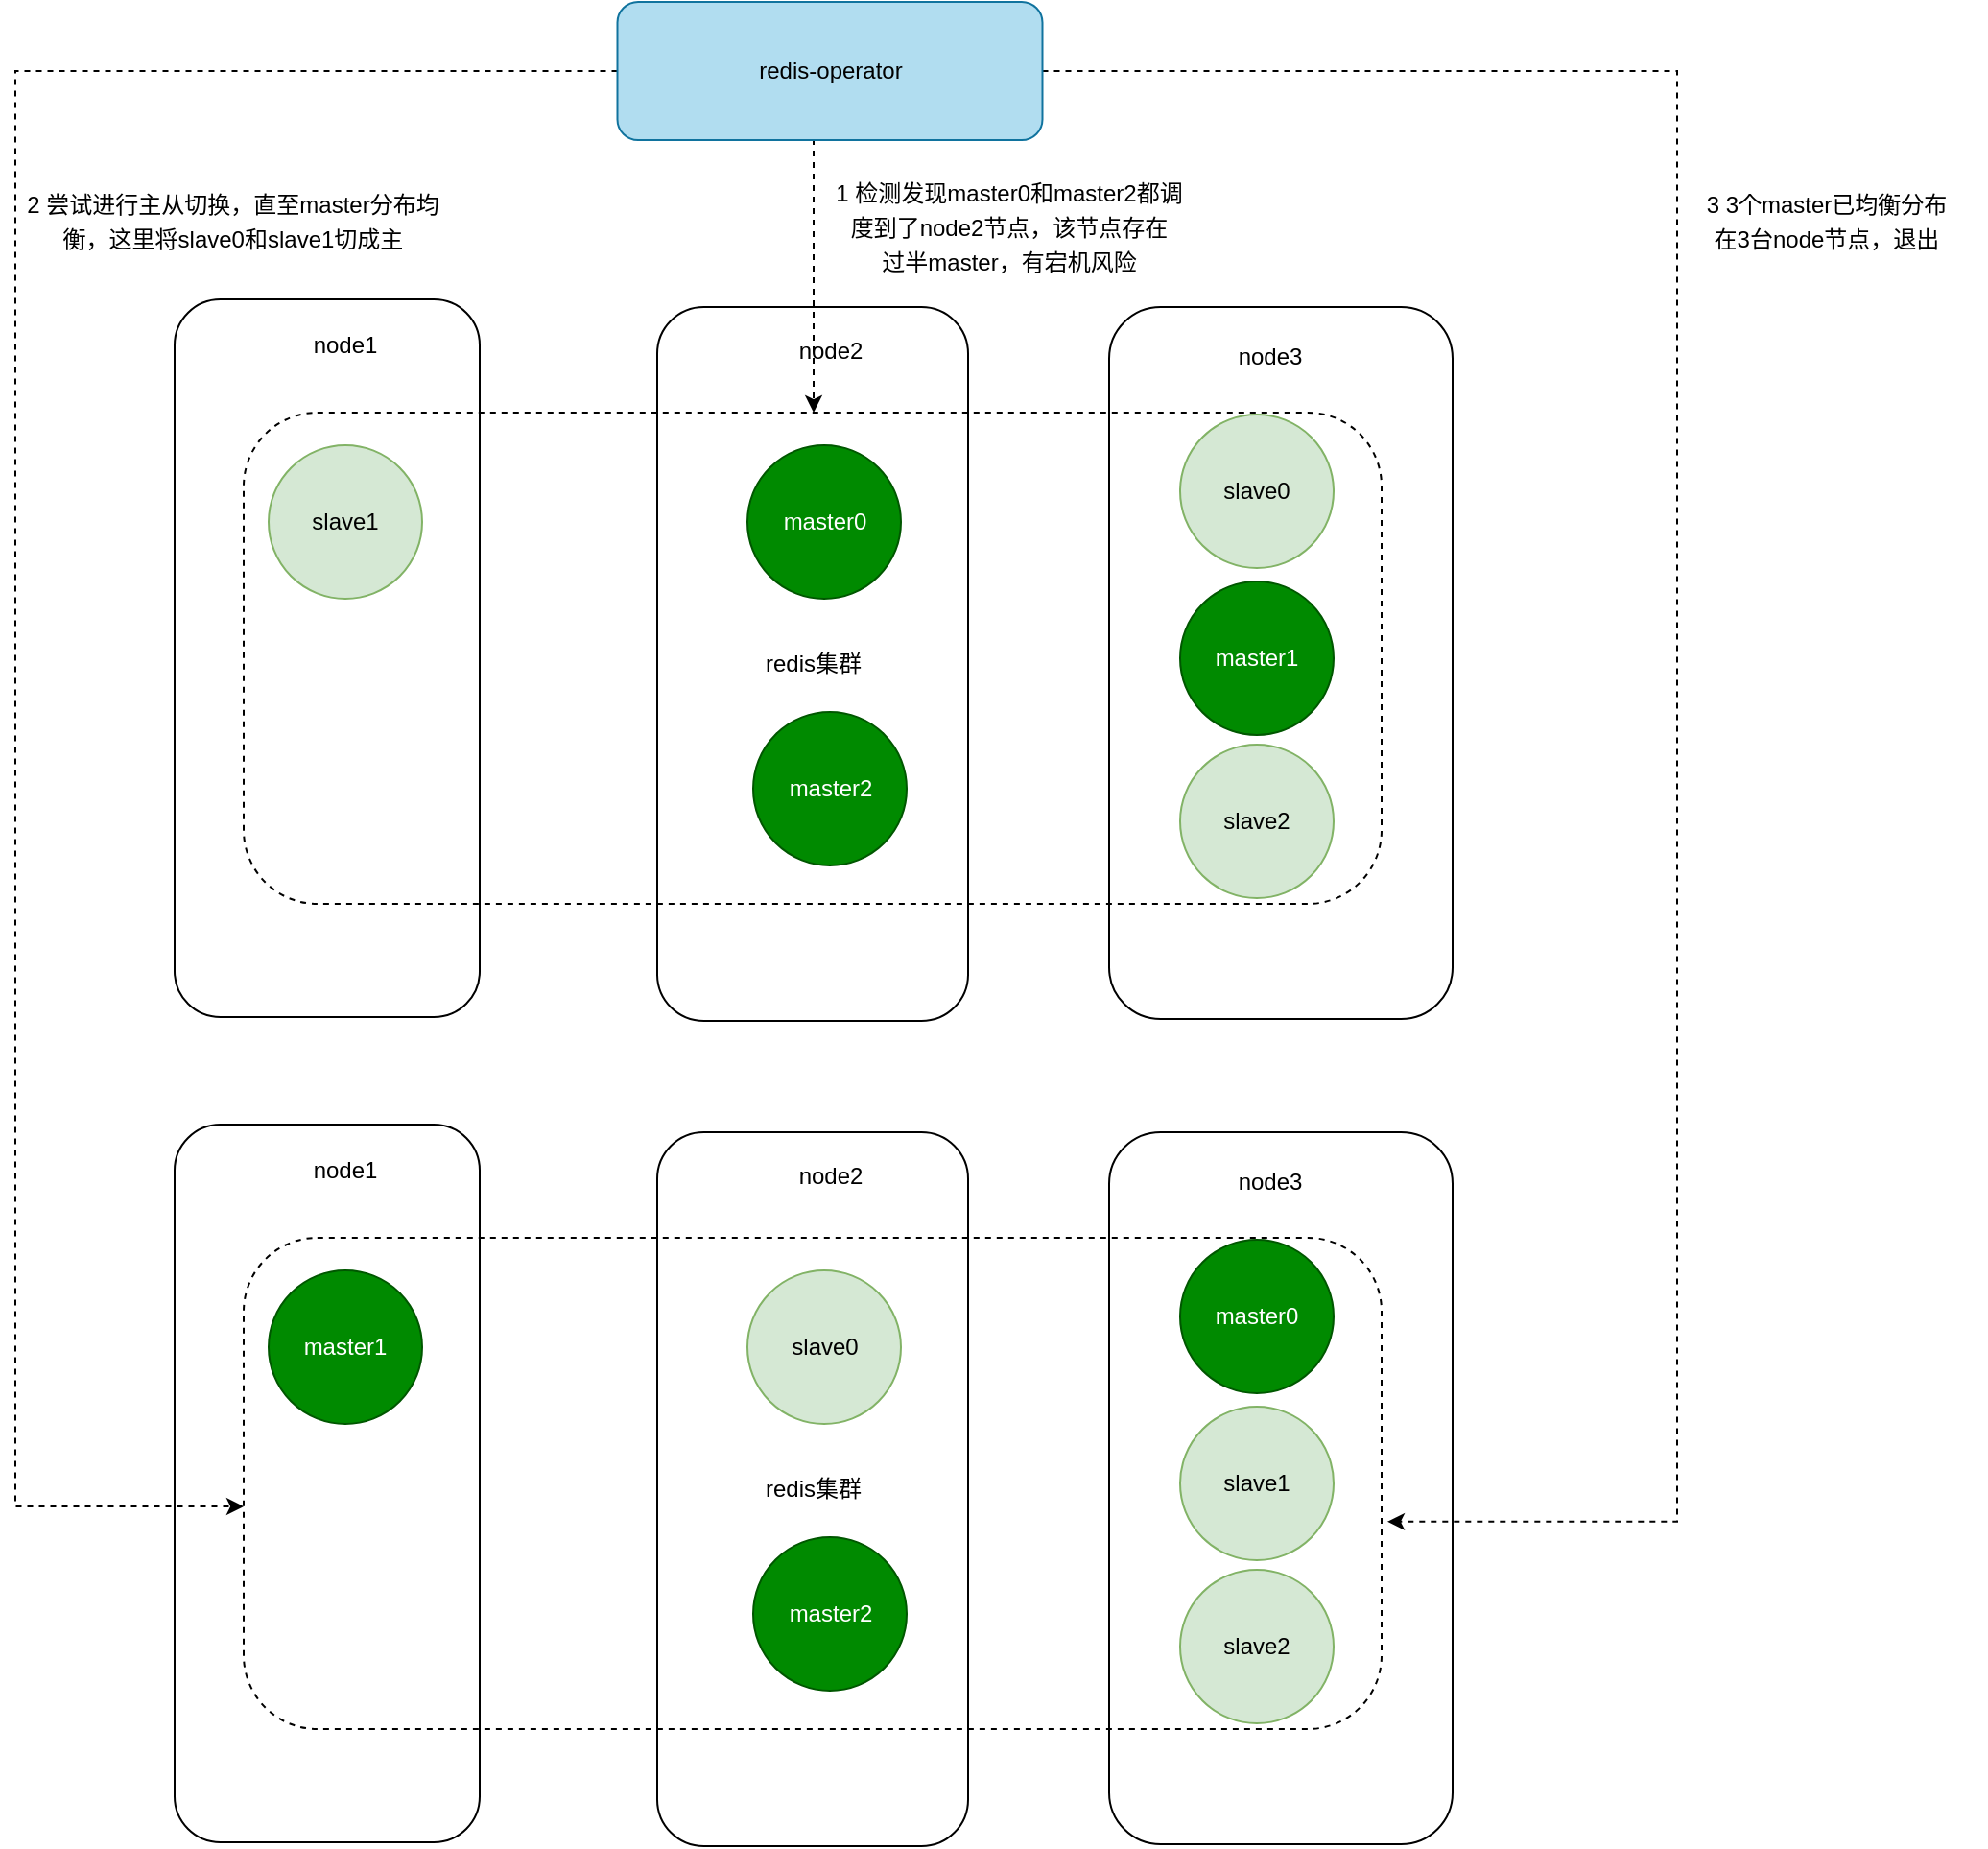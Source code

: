 <mxfile version="21.2.9" type="github">
  <diagram id="rYdwiMb5jvszhZctyrXV" name="第 1 页">
    <mxGraphModel dx="1335" dy="1033" grid="0" gridSize="10" guides="1" tooltips="1" connect="1" arrows="1" fold="1" page="0" pageScale="1" pageWidth="1920" pageHeight="1200" math="0" shadow="0">
      <root>
        <mxCell id="0" />
        <mxCell id="1" parent="0" />
        <mxCell id="m2RrI7nNt6jqGmCJHyVY-31" style="edgeStyle=orthogonalEdgeStyle;rounded=0;orthogonalLoop=1;jettySize=auto;html=1;exitX=0.5;exitY=1;exitDx=0;exitDy=0;dashed=1;" parent="1" source="YQscOVflWYW1QB9K6YFz-41" target="m2RrI7nNt6jqGmCJHyVY-14" edge="1">
          <mxGeometry relative="1" as="geometry">
            <Array as="points">
              <mxPoint x="931" y="410" />
            </Array>
          </mxGeometry>
        </mxCell>
        <mxCell id="m2RrI7nNt6jqGmCJHyVY-32" style="edgeStyle=orthogonalEdgeStyle;rounded=0;orthogonalLoop=1;jettySize=auto;html=1;exitX=0;exitY=0.5;exitDx=0;exitDy=0;dashed=1;" parent="1" source="YQscOVflWYW1QB9K6YFz-41" target="m2RrI7nNt6jqGmCJHyVY-15" edge="1">
          <mxGeometry relative="1" as="geometry">
            <mxPoint x="529.667" y="1156.667" as="targetPoint" />
            <Array as="points">
              <mxPoint x="515" y="409" />
              <mxPoint x="515" y="1157" />
            </Array>
          </mxGeometry>
        </mxCell>
        <mxCell id="m2RrI7nNt6jqGmCJHyVY-33" style="edgeStyle=orthogonalEdgeStyle;rounded=0;orthogonalLoop=1;jettySize=auto;html=1;exitX=1;exitY=0.5;exitDx=0;exitDy=0;entryX=0.81;entryY=0.547;entryDx=0;entryDy=0;entryPerimeter=0;dashed=1;" parent="1" source="YQscOVflWYW1QB9K6YFz-41" target="m2RrI7nNt6jqGmCJHyVY-18" edge="1">
          <mxGeometry relative="1" as="geometry">
            <mxPoint x="1346.333" y="1165.0" as="targetPoint" />
            <Array as="points">
              <mxPoint x="1381" y="409" />
              <mxPoint x="1381" y="1165" />
            </Array>
          </mxGeometry>
        </mxCell>
        <mxCell id="YQscOVflWYW1QB9K6YFz-41" value="redis-operator" style="rounded=1;whiteSpace=wrap;html=1;fillColor=#b1ddf0;strokeColor=#10739e;" parent="1" vertex="1">
          <mxGeometry x="828.75" y="373" width="221.5" height="72" as="geometry" />
        </mxCell>
        <mxCell id="m2RrI7nNt6jqGmCJHyVY-14" value="" style="rounded=1;whiteSpace=wrap;html=1;dashed=1;" parent="1" vertex="1">
          <mxGeometry x="634" y="587" width="593" height="256" as="geometry" />
        </mxCell>
        <mxCell id="m2RrI7nNt6jqGmCJHyVY-1" value="" style="rounded=1;whiteSpace=wrap;html=1;fillColor=none;" parent="1" vertex="1">
          <mxGeometry x="598" y="528" width="159" height="374" as="geometry" />
        </mxCell>
        <mxCell id="m2RrI7nNt6jqGmCJHyVY-6" value="redis集群" style="rounded=1;whiteSpace=wrap;html=1;fillColor=none;" parent="1" vertex="1">
          <mxGeometry x="849.5" y="532" width="162" height="372" as="geometry" />
        </mxCell>
        <mxCell id="m2RrI7nNt6jqGmCJHyVY-10" value="" style="rounded=1;whiteSpace=wrap;html=1;fillColor=none;" parent="1" vertex="1">
          <mxGeometry x="1085" y="532" width="179" height="371" as="geometry" />
        </mxCell>
        <mxCell id="m2RrI7nNt6jqGmCJHyVY-2" value="slave2" style="ellipse;whiteSpace=wrap;html=1;aspect=fixed;fillColor=#d5e8d4;strokeColor=#82b366;" parent="1" vertex="1">
          <mxGeometry x="1122" y="760" width="80" height="80" as="geometry" />
        </mxCell>
        <mxCell id="m2RrI7nNt6jqGmCJHyVY-4" value="slave1" style="ellipse;whiteSpace=wrap;html=1;aspect=fixed;fillColor=#d5e8d4;strokeColor=#82b366;" parent="1" vertex="1">
          <mxGeometry x="647" y="604" width="80" height="80" as="geometry" />
        </mxCell>
        <mxCell id="m2RrI7nNt6jqGmCJHyVY-5" value="node1" style="text;html=1;strokeColor=none;fillColor=none;align=center;verticalAlign=middle;whiteSpace=wrap;rounded=0;" parent="1" vertex="1">
          <mxGeometry x="657" y="537" width="60" height="30" as="geometry" />
        </mxCell>
        <mxCell id="m2RrI7nNt6jqGmCJHyVY-7" value="master0" style="ellipse;whiteSpace=wrap;html=1;aspect=fixed;fillColor=#008a00;fontColor=#ffffff;strokeColor=#005700;" parent="1" vertex="1">
          <mxGeometry x="896.5" y="604" width="80" height="80" as="geometry" />
        </mxCell>
        <mxCell id="m2RrI7nNt6jqGmCJHyVY-8" value="master2" style="ellipse;whiteSpace=wrap;html=1;aspect=fixed;fillColor=#008a00;fontColor=#ffffff;strokeColor=#005700;" parent="1" vertex="1">
          <mxGeometry x="899.5" y="743" width="80" height="80" as="geometry" />
        </mxCell>
        <mxCell id="m2RrI7nNt6jqGmCJHyVY-9" value="node2" style="text;html=1;strokeColor=none;fillColor=none;align=center;verticalAlign=middle;whiteSpace=wrap;rounded=0;" parent="1" vertex="1">
          <mxGeometry x="909.5" y="540" width="60" height="30" as="geometry" />
        </mxCell>
        <mxCell id="m2RrI7nNt6jqGmCJHyVY-11" value="slave0" style="ellipse;whiteSpace=wrap;html=1;aspect=fixed;fillColor=#d5e8d4;strokeColor=#82b366;" parent="1" vertex="1">
          <mxGeometry x="1122" y="588" width="80" height="80" as="geometry" />
        </mxCell>
        <mxCell id="m2RrI7nNt6jqGmCJHyVY-12" value="master1" style="ellipse;whiteSpace=wrap;html=1;aspect=fixed;fillColor=#008a00;fontColor=#ffffff;strokeColor=#005700;" parent="1" vertex="1">
          <mxGeometry x="1122" y="675" width="80" height="80" as="geometry" />
        </mxCell>
        <mxCell id="m2RrI7nNt6jqGmCJHyVY-13" value="node3" style="text;html=1;strokeColor=none;fillColor=none;align=center;verticalAlign=middle;whiteSpace=wrap;rounded=0;" parent="1" vertex="1">
          <mxGeometry x="1138.5" y="543" width="60" height="30" as="geometry" />
        </mxCell>
        <mxCell id="m2RrI7nNt6jqGmCJHyVY-15" value="" style="rounded=1;whiteSpace=wrap;html=1;dashed=1;" parent="1" vertex="1">
          <mxGeometry x="634" y="1017" width="593" height="256" as="geometry" />
        </mxCell>
        <mxCell id="m2RrI7nNt6jqGmCJHyVY-16" value="" style="rounded=1;whiteSpace=wrap;html=1;fillColor=none;" parent="1" vertex="1">
          <mxGeometry x="598" y="958" width="159" height="374" as="geometry" />
        </mxCell>
        <mxCell id="m2RrI7nNt6jqGmCJHyVY-17" value="redis集群" style="rounded=1;whiteSpace=wrap;html=1;fillColor=none;" parent="1" vertex="1">
          <mxGeometry x="849.5" y="962" width="162" height="372" as="geometry" />
        </mxCell>
        <mxCell id="m2RrI7nNt6jqGmCJHyVY-18" value="" style="rounded=1;whiteSpace=wrap;html=1;fillColor=none;" parent="1" vertex="1">
          <mxGeometry x="1085" y="962" width="179" height="371" as="geometry" />
        </mxCell>
        <mxCell id="m2RrI7nNt6jqGmCJHyVY-19" value="slave2" style="ellipse;whiteSpace=wrap;html=1;aspect=fixed;fillColor=#d5e8d4;strokeColor=#82b366;" parent="1" vertex="1">
          <mxGeometry x="1122" y="1190" width="80" height="80" as="geometry" />
        </mxCell>
        <mxCell id="m2RrI7nNt6jqGmCJHyVY-20" value="master1" style="ellipse;whiteSpace=wrap;html=1;aspect=fixed;fillColor=#008a00;fontColor=#ffffff;strokeColor=#005700;" parent="1" vertex="1">
          <mxGeometry x="647" y="1034" width="80" height="80" as="geometry" />
        </mxCell>
        <mxCell id="m2RrI7nNt6jqGmCJHyVY-21" value="node1" style="text;html=1;strokeColor=none;fillColor=none;align=center;verticalAlign=middle;whiteSpace=wrap;rounded=0;" parent="1" vertex="1">
          <mxGeometry x="657" y="967" width="60" height="30" as="geometry" />
        </mxCell>
        <mxCell id="m2RrI7nNt6jqGmCJHyVY-22" value="slave0" style="ellipse;whiteSpace=wrap;html=1;aspect=fixed;fillColor=#d5e8d4;strokeColor=#82b366;" parent="1" vertex="1">
          <mxGeometry x="896.5" y="1034" width="80" height="80" as="geometry" />
        </mxCell>
        <mxCell id="m2RrI7nNt6jqGmCJHyVY-23" value="master2" style="ellipse;whiteSpace=wrap;html=1;aspect=fixed;fillColor=#008a00;fontColor=#ffffff;strokeColor=#005700;" parent="1" vertex="1">
          <mxGeometry x="899.5" y="1173" width="80" height="80" as="geometry" />
        </mxCell>
        <mxCell id="m2RrI7nNt6jqGmCJHyVY-24" value="node2" style="text;html=1;strokeColor=none;fillColor=none;align=center;verticalAlign=middle;whiteSpace=wrap;rounded=0;" parent="1" vertex="1">
          <mxGeometry x="909.5" y="970" width="60" height="30" as="geometry" />
        </mxCell>
        <mxCell id="m2RrI7nNt6jqGmCJHyVY-25" value="master0" style="ellipse;whiteSpace=wrap;html=1;aspect=fixed;fillColor=#008a00;fontColor=#ffffff;strokeColor=#005700;" parent="1" vertex="1">
          <mxGeometry x="1122" y="1018" width="80" height="80" as="geometry" />
        </mxCell>
        <mxCell id="m2RrI7nNt6jqGmCJHyVY-26" value="slave1" style="ellipse;whiteSpace=wrap;html=1;aspect=fixed;fillColor=#d5e8d4;strokeColor=#82b366;" parent="1" vertex="1">
          <mxGeometry x="1122" y="1105" width="80" height="80" as="geometry" />
        </mxCell>
        <mxCell id="m2RrI7nNt6jqGmCJHyVY-27" value="node3" style="text;html=1;strokeColor=none;fillColor=none;align=center;verticalAlign=middle;whiteSpace=wrap;rounded=0;" parent="1" vertex="1">
          <mxGeometry x="1138.5" y="973" width="60" height="30" as="geometry" />
        </mxCell>
        <mxCell id="m2RrI7nNt6jqGmCJHyVY-28" value="&lt;p style=&quot;line-height: 150%;&quot;&gt;1 检测发现master0和master2都调度到了node2节点，该节点存在&lt;br&gt;过半master，有宕机风险&lt;/p&gt;" style="text;html=1;strokeColor=none;fillColor=none;align=center;verticalAlign=middle;whiteSpace=wrap;rounded=0;dashed=1;" parent="1" vertex="1">
          <mxGeometry x="939" y="452" width="188" height="75" as="geometry" />
        </mxCell>
        <mxCell id="m2RrI7nNt6jqGmCJHyVY-29" value="&lt;p style=&quot;line-height: 150%;&quot;&gt;2 尝试进行主从切换，直至master分布均衡，这里将slave0和slave1切成主&lt;/p&gt;" style="text;html=1;strokeColor=none;fillColor=none;align=center;verticalAlign=middle;whiteSpace=wrap;rounded=0;dashed=1;" parent="1" vertex="1">
          <mxGeometry x="518" y="449" width="221" height="75" as="geometry" />
        </mxCell>
        <mxCell id="m2RrI7nNt6jqGmCJHyVY-30" value="&lt;p style=&quot;line-height: 150%;&quot;&gt;3 3个master已均衡分布&lt;br&gt;在3台node节点，退出&lt;/p&gt;" style="text;html=1;strokeColor=none;fillColor=none;align=center;verticalAlign=middle;whiteSpace=wrap;rounded=0;dashed=1;" parent="1" vertex="1">
          <mxGeometry x="1376" y="449" width="166" height="75" as="geometry" />
        </mxCell>
      </root>
    </mxGraphModel>
  </diagram>
</mxfile>
